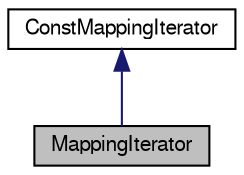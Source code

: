 digraph G
{
  edge [fontname="FreeSans",fontsize="10",labelfontname="FreeSans",labelfontsize="10"];
  node [fontname="FreeSans",fontsize="10",shape=record];
  Node1 [label="MappingIterator",height=0.2,width=0.4,color="black", fillcolor="grey75", style="filled" fontcolor="black"];
  Node2 -> Node1 [dir=back,color="midnightblue",fontsize="10",style="solid",fontname="FreeSans"];
  Node2 [label="ConstMappingIterator",height=0.2,width=0.4,color="black", fillcolor="white", style="filled",URL="$a00056.html",tooltip="Defines an const iterator for a ConstMapping which is able to iterate over the Mapping..."];
}
